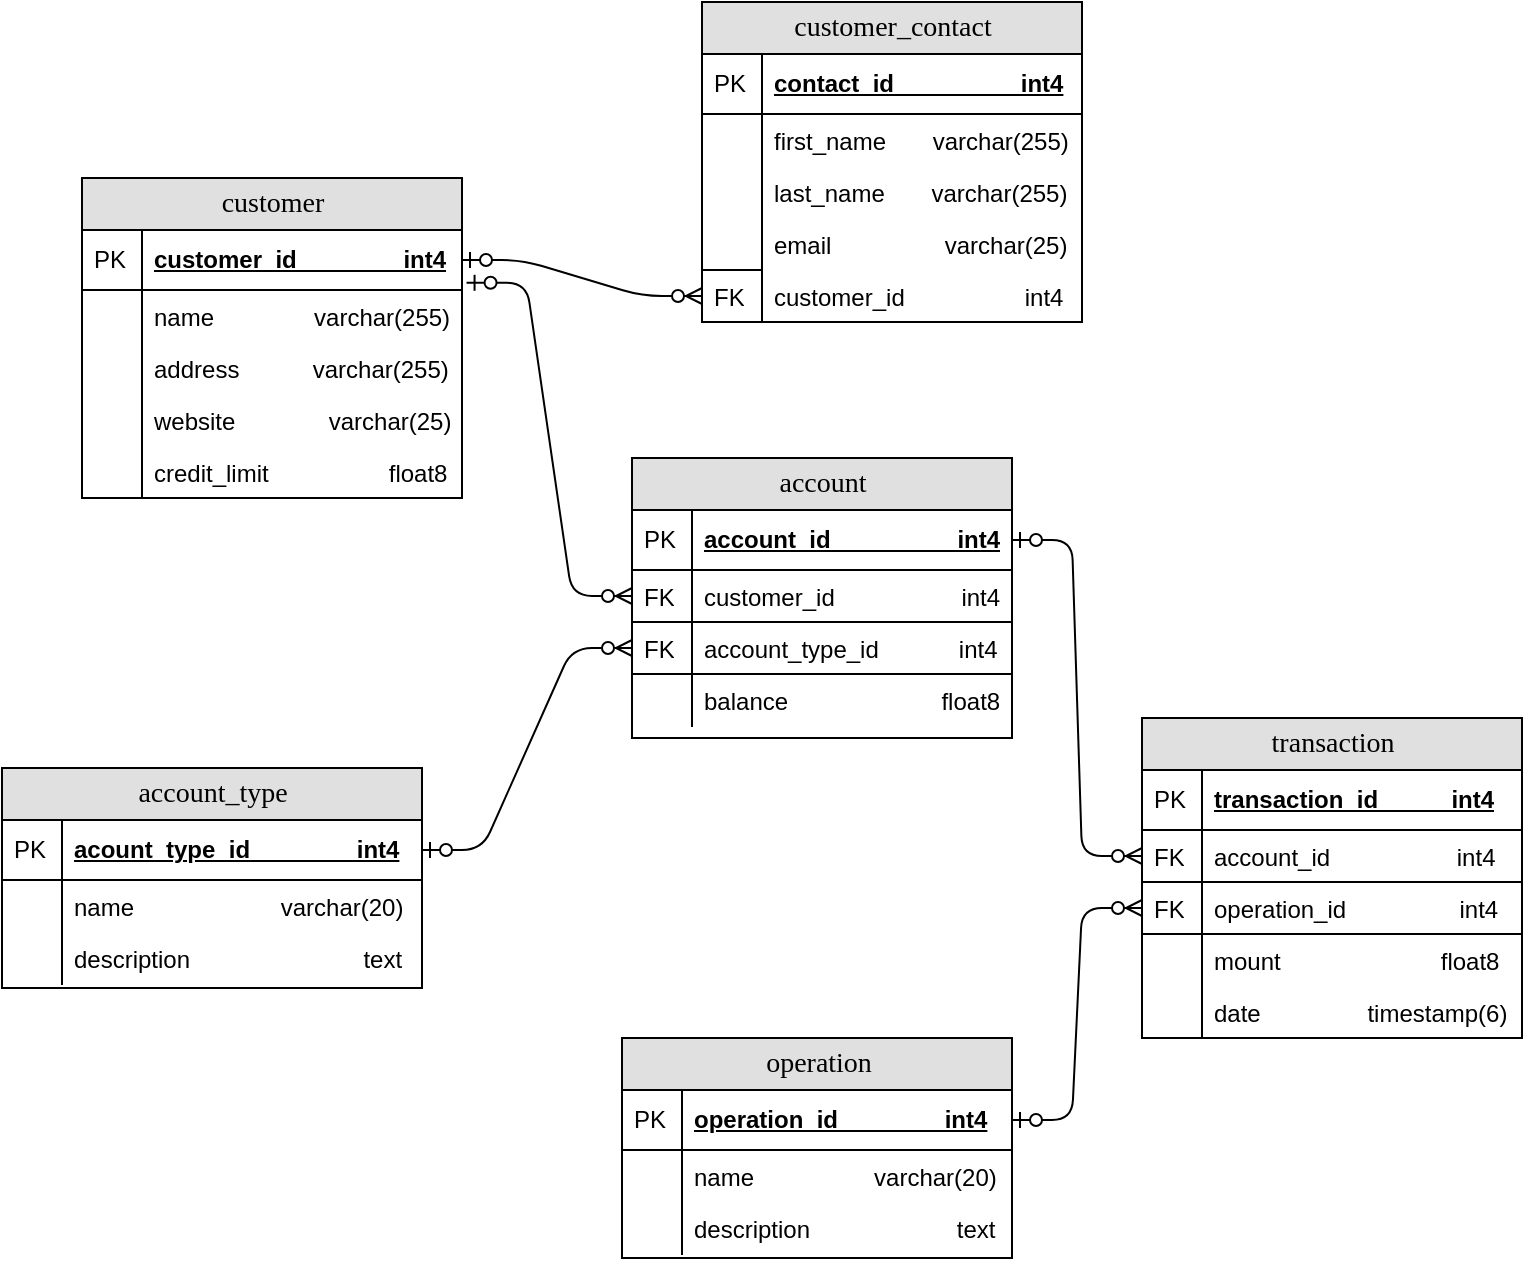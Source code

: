 <mxfile version="26.0.4">
  <diagram name="Page-1" id="e56a1550-8fbb-45ad-956c-1786394a9013">
    <mxGraphModel dx="1687" dy="967" grid="1" gridSize="10" guides="1" tooltips="1" connect="1" arrows="1" fold="1" page="1" pageScale="1" pageWidth="1100" pageHeight="850" background="none" math="0" shadow="0">
      <root>
        <mxCell id="0" />
        <mxCell id="1" parent="0" />
        <mxCell id="hc0rNbcswmtuR5KJTO1--63" value="customer_contact" style="swimlane;html=1;fontStyle=0;childLayout=stackLayout;horizontal=1;startSize=26;fillColor=#e0e0e0;horizontalStack=0;resizeParent=1;resizeLast=0;collapsible=1;marginBottom=0;swimlaneFillColor=#ffffff;align=center;rounded=0;shadow=0;comic=0;labelBackgroundColor=none;strokeWidth=1;fontFamily=Verdana;fontSize=14;swimlaneLine=1;" vertex="1" parent="1">
          <mxGeometry x="430" y="425" width="190" height="160" as="geometry">
            <mxRectangle x="530" y="690" width="170" height="30" as="alternateBounds" />
          </mxGeometry>
        </mxCell>
        <mxCell id="hc0rNbcswmtuR5KJTO1--64" value="&lt;div align=&quot;left&quot;&gt;contact_id&amp;nbsp;&amp;nbsp;&amp;nbsp;&amp;nbsp;&amp;nbsp;&amp;nbsp;&amp;nbsp;&amp;nbsp;&amp;nbsp;&amp;nbsp;&amp;nbsp;&amp;nbsp;&amp;nbsp;&amp;nbsp;&amp;nbsp;&amp;nbsp;&amp;nbsp;&amp;nbsp; int4&lt;/div&gt;" style="shape=partialRectangle;top=0;left=0;right=0;bottom=1;html=1;align=left;verticalAlign=middle;fillColor=none;spacingLeft=34;spacingRight=4;whiteSpace=wrap;overflow=hidden;rotatable=0;points=[[0,0.5],[1,0.5]];portConstraint=eastwest;dropTarget=0;fontStyle=5;connectable=1;" vertex="1" parent="hc0rNbcswmtuR5KJTO1--63">
          <mxGeometry y="26" width="190" height="30" as="geometry" />
        </mxCell>
        <mxCell id="hc0rNbcswmtuR5KJTO1--65" value="PK" style="shape=partialRectangle;top=0;left=0;bottom=0;html=1;fillColor=none;align=left;verticalAlign=middle;spacingLeft=4;spacingRight=4;whiteSpace=wrap;overflow=hidden;rotatable=0;points=[];portConstraint=eastwest;part=1;" vertex="1" connectable="0" parent="hc0rNbcswmtuR5KJTO1--64">
          <mxGeometry width="30" height="30" as="geometry" />
        </mxCell>
        <mxCell id="hc0rNbcswmtuR5KJTO1--66" value="first_name&amp;nbsp;&amp;nbsp;&amp;nbsp;&amp;nbsp;&amp;nbsp;&amp;nbsp; varchar(255) &amp;nbsp;&amp;nbsp;&amp;nbsp;&amp;nbsp;&amp;nbsp; " style="shape=partialRectangle;top=0;left=0;right=0;bottom=0;html=1;align=left;verticalAlign=top;fillColor=none;spacingLeft=34;spacingRight=4;whiteSpace=wrap;overflow=hidden;rotatable=0;points=[[0,0.5],[1,0.5]];portConstraint=eastwest;dropTarget=0;" vertex="1" parent="hc0rNbcswmtuR5KJTO1--63">
          <mxGeometry y="56" width="190" height="26" as="geometry" />
        </mxCell>
        <mxCell id="hc0rNbcswmtuR5KJTO1--67" value="" style="shape=partialRectangle;top=0;left=0;bottom=0;html=1;fillColor=none;align=left;verticalAlign=top;spacingLeft=4;spacingRight=4;whiteSpace=wrap;overflow=hidden;rotatable=0;points=[];portConstraint=eastwest;part=1;" vertex="1" connectable="0" parent="hc0rNbcswmtuR5KJTO1--66">
          <mxGeometry width="30" height="26" as="geometry" />
        </mxCell>
        <mxCell id="hc0rNbcswmtuR5KJTO1--68" value="last_name&amp;nbsp;&amp;nbsp;&amp;nbsp;&amp;nbsp;&amp;nbsp;&amp;nbsp; varchar(255)" style="shape=partialRectangle;top=0;left=0;right=0;bottom=0;html=1;align=left;verticalAlign=top;fillColor=none;spacingLeft=34;spacingRight=4;whiteSpace=wrap;overflow=hidden;rotatable=0;points=[[0,0.5],[1,0.5]];portConstraint=eastwest;dropTarget=0;" vertex="1" parent="hc0rNbcswmtuR5KJTO1--63">
          <mxGeometry y="82" width="190" height="26" as="geometry" />
        </mxCell>
        <mxCell id="hc0rNbcswmtuR5KJTO1--69" value="" style="shape=partialRectangle;top=0;left=0;bottom=0;html=1;fillColor=none;align=left;verticalAlign=top;spacingLeft=4;spacingRight=4;whiteSpace=wrap;overflow=hidden;rotatable=0;points=[];portConstraint=eastwest;part=1;" vertex="1" connectable="0" parent="hc0rNbcswmtuR5KJTO1--68">
          <mxGeometry width="30" height="26" as="geometry" />
        </mxCell>
        <mxCell id="hc0rNbcswmtuR5KJTO1--70" value="email&amp;nbsp;&amp;nbsp;&amp;nbsp;&amp;nbsp;&amp;nbsp;&amp;nbsp;&amp;nbsp;&amp;nbsp;&amp;nbsp;&amp;nbsp;&amp;nbsp;&amp;nbsp;&amp;nbsp;&amp;nbsp;&amp;nbsp;&amp;nbsp; varchar(25)" style="shape=partialRectangle;top=0;left=0;right=0;bottom=0;html=1;align=left;verticalAlign=top;fillColor=none;spacingLeft=34;spacingRight=4;whiteSpace=wrap;overflow=hidden;rotatable=0;points=[[0,0.5],[1,0.5]];portConstraint=eastwest;dropTarget=0;" vertex="1" parent="hc0rNbcswmtuR5KJTO1--63">
          <mxGeometry y="108" width="190" height="26" as="geometry" />
        </mxCell>
        <mxCell id="hc0rNbcswmtuR5KJTO1--71" value="" style="shape=partialRectangle;top=0;left=0;bottom=0;html=1;fillColor=none;align=left;verticalAlign=top;spacingLeft=4;spacingRight=4;whiteSpace=wrap;overflow=hidden;rotatable=0;points=[];portConstraint=eastwest;part=1;" vertex="1" connectable="0" parent="hc0rNbcswmtuR5KJTO1--70">
          <mxGeometry width="30" height="26" as="geometry" />
        </mxCell>
        <mxCell id="hc0rNbcswmtuR5KJTO1--72" value="customer_id&amp;nbsp;&amp;nbsp;&amp;nbsp;&amp;nbsp;&amp;nbsp;&amp;nbsp;&amp;nbsp;&amp;nbsp;&amp;nbsp;&amp;nbsp;&amp;nbsp;&amp;nbsp;&amp;nbsp;&amp;nbsp;&amp;nbsp;&amp;nbsp;&amp;nbsp; int4 &amp;nbsp;&amp;nbsp;&amp;nbsp;&amp;nbsp;&amp;nbsp;&amp;nbsp;&amp;nbsp;&amp;nbsp;&amp;nbsp;&amp;nbsp;&amp;nbsp;&amp;nbsp; " style="shape=partialRectangle;top=0;left=0;right=0;bottom=0;html=1;align=left;verticalAlign=top;fillColor=none;spacingLeft=34;spacingRight=4;whiteSpace=wrap;overflow=hidden;rotatable=0;points=[[0,0.5],[1,0.5]];portConstraint=eastwest;dropTarget=0;" vertex="1" parent="hc0rNbcswmtuR5KJTO1--63">
          <mxGeometry y="134" width="190" height="26" as="geometry" />
        </mxCell>
        <mxCell id="hc0rNbcswmtuR5KJTO1--73" value="FK" style="shape=partialRectangle;top=1;left=0;bottom=0;html=1;fillColor=none;align=left;verticalAlign=top;spacingLeft=4;spacingRight=4;whiteSpace=wrap;overflow=hidden;rotatable=0;points=[];portConstraint=eastwest;part=1;" vertex="1" connectable="0" parent="hc0rNbcswmtuR5KJTO1--72">
          <mxGeometry width="30" height="26" as="geometry" />
        </mxCell>
        <mxCell id="hc0rNbcswmtuR5KJTO1--76" value="customer" style="swimlane;html=1;fontStyle=0;childLayout=stackLayout;horizontal=1;startSize=26;fillColor=#e0e0e0;horizontalStack=0;resizeParent=1;resizeLast=0;collapsible=1;marginBottom=0;swimlaneFillColor=#ffffff;align=center;rounded=0;shadow=0;comic=0;labelBackgroundColor=none;strokeWidth=1;fontFamily=Verdana;fontSize=14;swimlaneLine=1;" vertex="1" parent="1">
          <mxGeometry x="120" y="513" width="190" height="160" as="geometry">
            <mxRectangle x="530" y="690" width="170" height="30" as="alternateBounds" />
          </mxGeometry>
        </mxCell>
        <mxCell id="hc0rNbcswmtuR5KJTO1--77" value="&lt;div align=&quot;left&quot;&gt;customer_id&amp;nbsp;&amp;nbsp;&amp;nbsp;&amp;nbsp;&amp;nbsp;&amp;nbsp;&amp;nbsp;&amp;nbsp;&amp;nbsp;&amp;nbsp;&amp;nbsp;&amp;nbsp;&amp;nbsp;&amp;nbsp;&amp;nbsp; int4&lt;/div&gt;" style="shape=partialRectangle;top=0;left=0;right=0;bottom=1;html=1;align=left;verticalAlign=middle;fillColor=none;spacingLeft=34;spacingRight=4;whiteSpace=wrap;overflow=hidden;rotatable=0;points=[[0,0.5],[1,0.5]];portConstraint=eastwest;dropTarget=0;fontStyle=5;connectable=1;" vertex="1" parent="hc0rNbcswmtuR5KJTO1--76">
          <mxGeometry y="26" width="190" height="30" as="geometry" />
        </mxCell>
        <mxCell id="hc0rNbcswmtuR5KJTO1--78" value="PK" style="shape=partialRectangle;top=0;left=0;bottom=0;html=1;fillColor=none;align=left;verticalAlign=middle;spacingLeft=4;spacingRight=4;whiteSpace=wrap;overflow=hidden;rotatable=0;points=[];portConstraint=eastwest;part=1;" vertex="1" connectable="0" parent="hc0rNbcswmtuR5KJTO1--77">
          <mxGeometry width="30" height="30" as="geometry" />
        </mxCell>
        <mxCell id="hc0rNbcswmtuR5KJTO1--79" value="name&amp;nbsp;&amp;nbsp;&amp;nbsp;&amp;nbsp;&amp;nbsp;&amp;nbsp;&amp;nbsp;&amp;nbsp;&amp;nbsp;&amp;nbsp;&amp;nbsp;&amp;nbsp;&amp;nbsp;&amp;nbsp; varchar(255) &amp;nbsp;&amp;nbsp;&amp;nbsp;&amp;nbsp;&amp;nbsp; " style="shape=partialRectangle;top=0;left=0;right=0;bottom=0;html=1;align=left;verticalAlign=top;fillColor=none;spacingLeft=34;spacingRight=4;whiteSpace=wrap;overflow=hidden;rotatable=0;points=[[0,0.5],[1,0.5]];portConstraint=eastwest;dropTarget=0;" vertex="1" parent="hc0rNbcswmtuR5KJTO1--76">
          <mxGeometry y="56" width="190" height="26" as="geometry" />
        </mxCell>
        <mxCell id="hc0rNbcswmtuR5KJTO1--80" value="" style="shape=partialRectangle;top=0;left=0;bottom=0;html=1;fillColor=none;align=left;verticalAlign=top;spacingLeft=4;spacingRight=4;whiteSpace=wrap;overflow=hidden;rotatable=0;points=[];portConstraint=eastwest;part=1;" vertex="1" connectable="0" parent="hc0rNbcswmtuR5KJTO1--79">
          <mxGeometry width="30" height="26" as="geometry" />
        </mxCell>
        <mxCell id="hc0rNbcswmtuR5KJTO1--81" value="address &amp;nbsp;&amp;nbsp;&amp;nbsp;&amp;nbsp;&amp;nbsp;&amp;nbsp;&amp;nbsp;&amp;nbsp;&amp;nbsp; varchar(255) " style="shape=partialRectangle;top=0;left=0;right=0;bottom=0;html=1;align=left;verticalAlign=top;fillColor=none;spacingLeft=34;spacingRight=4;whiteSpace=wrap;overflow=hidden;rotatable=0;points=[[0,0.5],[1,0.5]];portConstraint=eastwest;dropTarget=0;" vertex="1" parent="hc0rNbcswmtuR5KJTO1--76">
          <mxGeometry y="82" width="190" height="26" as="geometry" />
        </mxCell>
        <mxCell id="hc0rNbcswmtuR5KJTO1--82" value="" style="shape=partialRectangle;top=0;left=0;bottom=0;html=1;fillColor=none;align=left;verticalAlign=top;spacingLeft=4;spacingRight=4;whiteSpace=wrap;overflow=hidden;rotatable=0;points=[];portConstraint=eastwest;part=1;" vertex="1" connectable="0" parent="hc0rNbcswmtuR5KJTO1--81">
          <mxGeometry width="30" height="26" as="geometry" />
        </mxCell>
        <mxCell id="hc0rNbcswmtuR5KJTO1--83" value="website&amp;nbsp;&amp;nbsp;&amp;nbsp;&amp;nbsp;&amp;nbsp;&amp;nbsp;&amp;nbsp;&amp;nbsp;&amp;nbsp;&amp;nbsp;&amp;nbsp;&amp;nbsp;&amp;nbsp; varchar(25)" style="shape=partialRectangle;top=0;left=0;right=0;bottom=0;html=1;align=left;verticalAlign=top;fillColor=none;spacingLeft=34;spacingRight=4;whiteSpace=wrap;overflow=hidden;rotatable=0;points=[[0,0.5],[1,0.5]];portConstraint=eastwest;dropTarget=0;" vertex="1" parent="hc0rNbcswmtuR5KJTO1--76">
          <mxGeometry y="108" width="190" height="26" as="geometry" />
        </mxCell>
        <mxCell id="hc0rNbcswmtuR5KJTO1--84" value="" style="shape=partialRectangle;top=0;left=0;bottom=0;html=1;fillColor=none;align=left;verticalAlign=top;spacingLeft=4;spacingRight=4;whiteSpace=wrap;overflow=hidden;rotatable=0;points=[];portConstraint=eastwest;part=1;" vertex="1" connectable="0" parent="hc0rNbcswmtuR5KJTO1--83">
          <mxGeometry width="30" height="26" as="geometry" />
        </mxCell>
        <mxCell id="hc0rNbcswmtuR5KJTO1--85" value="credit_limit&amp;nbsp;&amp;nbsp;&amp;nbsp;&amp;nbsp;&amp;nbsp;&amp;nbsp;&amp;nbsp;&amp;nbsp;&amp;nbsp;&amp;nbsp;&amp;nbsp;&amp;nbsp;&amp;nbsp;&amp;nbsp; &amp;nbsp;&amp;nbsp; float8 &amp;nbsp;&amp;nbsp;&amp;nbsp;&amp;nbsp;&amp;nbsp;&amp;nbsp;&amp;nbsp;&amp;nbsp;&amp;nbsp;&amp;nbsp;&amp;nbsp;&amp;nbsp; " style="shape=partialRectangle;top=0;left=0;right=0;bottom=0;html=1;align=left;verticalAlign=top;fillColor=none;spacingLeft=34;spacingRight=4;whiteSpace=wrap;overflow=hidden;rotatable=0;points=[[0,0.5],[1,0.5]];portConstraint=eastwest;dropTarget=0;" vertex="1" parent="hc0rNbcswmtuR5KJTO1--76">
          <mxGeometry y="134" width="190" height="26" as="geometry" />
        </mxCell>
        <mxCell id="hc0rNbcswmtuR5KJTO1--86" value="" style="shape=partialRectangle;top=0;left=0;bottom=0;html=1;fillColor=none;align=left;verticalAlign=top;spacingLeft=4;spacingRight=4;whiteSpace=wrap;overflow=hidden;rotatable=0;points=[];portConstraint=eastwest;part=1;" vertex="1" connectable="0" parent="hc0rNbcswmtuR5KJTO1--85">
          <mxGeometry width="30" height="26" as="geometry" />
        </mxCell>
        <mxCell id="hc0rNbcswmtuR5KJTO1--87" value="account" style="swimlane;html=1;fontStyle=0;childLayout=stackLayout;horizontal=1;startSize=26;fillColor=#e0e0e0;horizontalStack=0;resizeParent=1;resizeLast=0;collapsible=1;marginBottom=0;swimlaneFillColor=#ffffff;align=center;rounded=0;shadow=0;comic=0;labelBackgroundColor=none;strokeWidth=1;fontFamily=Verdana;fontSize=14;swimlaneLine=1;" vertex="1" parent="1">
          <mxGeometry x="395" y="653" width="190" height="140" as="geometry">
            <mxRectangle x="530" y="690" width="170" height="30" as="alternateBounds" />
          </mxGeometry>
        </mxCell>
        <mxCell id="hc0rNbcswmtuR5KJTO1--88" value="&lt;div align=&quot;left&quot;&gt;account_id&amp;nbsp;&amp;nbsp;&amp;nbsp;&amp;nbsp;&amp;nbsp;&amp;nbsp;&amp;nbsp;&amp;nbsp;&amp;nbsp;&amp;nbsp;&amp;nbsp;&amp;nbsp;&amp;nbsp;&amp;nbsp;&amp;nbsp;&amp;nbsp;&amp;nbsp;&amp;nbsp; int4&lt;/div&gt;" style="shape=partialRectangle;top=0;left=0;right=0;bottom=1;html=1;align=left;verticalAlign=middle;fillColor=none;spacingLeft=34;spacingRight=4;whiteSpace=wrap;overflow=hidden;rotatable=0;points=[[0,0.5],[1,0.5]];portConstraint=eastwest;dropTarget=0;fontStyle=5;connectable=1;" vertex="1" parent="hc0rNbcswmtuR5KJTO1--87">
          <mxGeometry y="26" width="190" height="30" as="geometry" />
        </mxCell>
        <mxCell id="hc0rNbcswmtuR5KJTO1--89" value="PK" style="shape=partialRectangle;top=0;left=0;bottom=0;html=1;fillColor=none;align=left;verticalAlign=middle;spacingLeft=4;spacingRight=4;whiteSpace=wrap;overflow=hidden;rotatable=0;points=[];portConstraint=eastwest;part=1;" vertex="1" connectable="0" parent="hc0rNbcswmtuR5KJTO1--88">
          <mxGeometry width="30" height="30" as="geometry" />
        </mxCell>
        <mxCell id="hc0rNbcswmtuR5KJTO1--90" value="customer_id&amp;nbsp; &amp;nbsp;&amp;nbsp;&amp;nbsp;&amp;nbsp;&amp;nbsp;&amp;nbsp;&amp;nbsp;&amp;nbsp;&amp;nbsp;&amp;nbsp;&amp;nbsp;&amp;nbsp;&amp;nbsp;&amp;nbsp;&amp;nbsp;&amp;nbsp; int4 &amp;nbsp;&amp;nbsp;&amp;nbsp;&amp;nbsp;&amp;nbsp; " style="shape=partialRectangle;top=0;left=0;right=0;bottom=1;html=1;align=left;verticalAlign=top;fillColor=none;spacingLeft=34;spacingRight=4;whiteSpace=wrap;overflow=hidden;rotatable=0;points=[[0,0.5],[1,0.5]];portConstraint=eastwest;dropTarget=0;" vertex="1" parent="hc0rNbcswmtuR5KJTO1--87">
          <mxGeometry y="56" width="190" height="26" as="geometry" />
        </mxCell>
        <mxCell id="hc0rNbcswmtuR5KJTO1--91" value="FK" style="shape=partialRectangle;top=0;left=0;bottom=0;html=1;fillColor=none;align=left;verticalAlign=top;spacingLeft=4;spacingRight=4;whiteSpace=wrap;overflow=hidden;rotatable=0;points=[];portConstraint=eastwest;part=1;" vertex="1" connectable="0" parent="hc0rNbcswmtuR5KJTO1--90">
          <mxGeometry width="30" height="26" as="geometry" />
        </mxCell>
        <mxCell id="hc0rNbcswmtuR5KJTO1--92" value="account_type_id&amp;nbsp;&amp;nbsp;&amp;nbsp;&amp;nbsp;&amp;nbsp;&amp;nbsp;&amp;nbsp;&amp;nbsp;&amp;nbsp;&amp;nbsp;&amp;nbsp; int4 " style="shape=partialRectangle;top=0;left=0;right=0;bottom=1;html=1;align=left;verticalAlign=top;fillColor=none;spacingLeft=34;spacingRight=4;whiteSpace=wrap;overflow=hidden;rotatable=0;points=[[0,0.5],[1,0.5]];portConstraint=eastwest;dropTarget=0;" vertex="1" parent="hc0rNbcswmtuR5KJTO1--87">
          <mxGeometry y="82" width="190" height="26" as="geometry" />
        </mxCell>
        <mxCell id="hc0rNbcswmtuR5KJTO1--93" value="FK" style="shape=partialRectangle;top=0;left=0;bottom=0;html=1;fillColor=none;align=left;verticalAlign=top;spacingLeft=4;spacingRight=4;whiteSpace=wrap;overflow=hidden;rotatable=0;points=[];portConstraint=eastwest;part=1;" vertex="1" connectable="0" parent="hc0rNbcswmtuR5KJTO1--92">
          <mxGeometry width="30" height="26" as="geometry" />
        </mxCell>
        <mxCell id="hc0rNbcswmtuR5KJTO1--94" value="balance &amp;nbsp;&amp;nbsp;&amp;nbsp;&amp;nbsp;&amp;nbsp;&amp;nbsp;&amp;nbsp;&amp;nbsp;&amp;nbsp;&amp;nbsp;&amp;nbsp;&amp;nbsp;&amp;nbsp;&amp;nbsp;&amp;nbsp;&amp;nbsp;&amp;nbsp;&amp;nbsp;&amp;nbsp;&amp;nbsp;&amp;nbsp; float8" style="shape=partialRectangle;top=0;left=0;right=0;bottom=0;html=1;align=left;verticalAlign=top;fillColor=none;spacingLeft=34;spacingRight=4;whiteSpace=wrap;overflow=hidden;rotatable=0;points=[[0,0.5],[1,0.5]];portConstraint=eastwest;dropTarget=0;" vertex="1" parent="hc0rNbcswmtuR5KJTO1--87">
          <mxGeometry y="108" width="190" height="26" as="geometry" />
        </mxCell>
        <mxCell id="hc0rNbcswmtuR5KJTO1--95" value="" style="shape=partialRectangle;top=0;left=0;bottom=0;html=1;fillColor=none;align=left;verticalAlign=top;spacingLeft=4;spacingRight=4;whiteSpace=wrap;overflow=hidden;rotatable=0;points=[];portConstraint=eastwest;part=1;" vertex="1" connectable="0" parent="hc0rNbcswmtuR5KJTO1--94">
          <mxGeometry width="30" height="26" as="geometry" />
        </mxCell>
        <mxCell id="hc0rNbcswmtuR5KJTO1--98" value="transaction" style="swimlane;html=1;fontStyle=0;childLayout=stackLayout;horizontal=1;startSize=26;fillColor=#e0e0e0;horizontalStack=0;resizeParent=1;resizeLast=0;collapsible=1;marginBottom=0;swimlaneFillColor=#ffffff;align=center;rounded=0;shadow=0;comic=0;labelBackgroundColor=none;strokeWidth=1;fontFamily=Verdana;fontSize=14;swimlaneLine=1;" vertex="1" parent="1">
          <mxGeometry x="650" y="783" width="190" height="160" as="geometry">
            <mxRectangle x="530" y="690" width="170" height="30" as="alternateBounds" />
          </mxGeometry>
        </mxCell>
        <mxCell id="hc0rNbcswmtuR5KJTO1--99" value="&lt;div align=&quot;left&quot;&gt;transaction_id&amp;nbsp;&amp;nbsp;&amp;nbsp;&amp;nbsp;&amp;nbsp;&amp;nbsp;&amp;nbsp;&amp;nbsp;&amp;nbsp;&amp;nbsp; int4&lt;/div&gt;" style="shape=partialRectangle;top=0;left=0;right=0;bottom=1;html=1;align=left;verticalAlign=middle;fillColor=none;spacingLeft=34;spacingRight=4;whiteSpace=wrap;overflow=hidden;rotatable=0;points=[[0,0.5],[1,0.5]];portConstraint=eastwest;dropTarget=0;fontStyle=5;connectable=1;" vertex="1" parent="hc0rNbcswmtuR5KJTO1--98">
          <mxGeometry y="26" width="190" height="30" as="geometry" />
        </mxCell>
        <mxCell id="hc0rNbcswmtuR5KJTO1--100" value="PK" style="shape=partialRectangle;top=0;left=0;bottom=0;html=1;fillColor=none;align=left;verticalAlign=middle;spacingLeft=4;spacingRight=4;whiteSpace=wrap;overflow=hidden;rotatable=0;points=[];portConstraint=eastwest;part=1;" vertex="1" connectable="0" parent="hc0rNbcswmtuR5KJTO1--99">
          <mxGeometry width="30" height="30" as="geometry" />
        </mxCell>
        <mxCell id="hc0rNbcswmtuR5KJTO1--101" value="account_id&amp;nbsp; &amp;nbsp;&amp;nbsp;&amp;nbsp;&amp;nbsp;&amp;nbsp;&amp;nbsp;&amp;nbsp;&amp;nbsp;&amp;nbsp;&amp;nbsp;&amp;nbsp;&amp;nbsp;&amp;nbsp;&amp;nbsp;&amp;nbsp;&amp;nbsp; int4 &amp;nbsp;&amp;nbsp;&amp;nbsp;&amp;nbsp;&amp;nbsp; " style="shape=partialRectangle;top=0;left=0;right=0;bottom=0;html=1;align=left;verticalAlign=top;fillColor=none;spacingLeft=34;spacingRight=4;whiteSpace=wrap;overflow=hidden;rotatable=0;points=[[0,0.5],[1,0.5]];portConstraint=eastwest;dropTarget=0;" vertex="1" parent="hc0rNbcswmtuR5KJTO1--98">
          <mxGeometry y="56" width="190" height="26" as="geometry" />
        </mxCell>
        <mxCell id="hc0rNbcswmtuR5KJTO1--102" value="FK" style="shape=partialRectangle;top=0;left=0;bottom=0;html=1;fillColor=none;align=left;verticalAlign=top;spacingLeft=4;spacingRight=4;whiteSpace=wrap;overflow=hidden;rotatable=0;points=[];portConstraint=eastwest;part=1;" vertex="1" connectable="0" parent="hc0rNbcswmtuR5KJTO1--101">
          <mxGeometry width="30" height="26" as="geometry" />
        </mxCell>
        <mxCell id="hc0rNbcswmtuR5KJTO1--103" value="operation_id &amp;nbsp;&amp;nbsp;&amp;nbsp;&amp;nbsp;&amp;nbsp;&amp;nbsp;&amp;nbsp;&amp;nbsp;&amp;nbsp;&amp;nbsp;&amp;nbsp;&amp;nbsp;&amp;nbsp;&amp;nbsp;&amp;nbsp; int4 " style="shape=partialRectangle;top=1;left=0;right=0;bottom=1;html=1;align=left;verticalAlign=top;fillColor=none;spacingLeft=34;spacingRight=4;whiteSpace=wrap;overflow=hidden;rotatable=0;points=[[0,0.5],[1,0.5]];portConstraint=eastwest;dropTarget=0;" vertex="1" parent="hc0rNbcswmtuR5KJTO1--98">
          <mxGeometry y="82" width="190" height="26" as="geometry" />
        </mxCell>
        <mxCell id="hc0rNbcswmtuR5KJTO1--104" value="FK" style="shape=partialRectangle;top=0;left=0;bottom=0;html=1;fillColor=none;align=left;verticalAlign=top;spacingLeft=4;spacingRight=4;whiteSpace=wrap;overflow=hidden;rotatable=0;points=[];portConstraint=eastwest;part=1;" vertex="1" connectable="0" parent="hc0rNbcswmtuR5KJTO1--103">
          <mxGeometry width="30" height="26" as="geometry" />
        </mxCell>
        <mxCell id="hc0rNbcswmtuR5KJTO1--105" value="mount &amp;nbsp;&amp;nbsp;&amp;nbsp;&amp;nbsp;&amp;nbsp;&amp;nbsp;&amp;nbsp;&amp;nbsp;&amp;nbsp;&amp;nbsp;&amp;nbsp;&amp;nbsp;&amp;nbsp;&amp;nbsp;&amp;nbsp;&amp;nbsp;&amp;nbsp;&amp;nbsp;&amp;nbsp;&amp;nbsp;&amp;nbsp;&amp;nbsp; float8" style="shape=partialRectangle;top=0;left=0;right=0;bottom=0;html=1;align=left;verticalAlign=top;fillColor=none;spacingLeft=34;spacingRight=4;whiteSpace=wrap;overflow=hidden;rotatable=0;points=[[0,0.5],[1,0.5]];portConstraint=eastwest;dropTarget=0;" vertex="1" parent="hc0rNbcswmtuR5KJTO1--98">
          <mxGeometry y="108" width="190" height="26" as="geometry" />
        </mxCell>
        <mxCell id="hc0rNbcswmtuR5KJTO1--106" value="" style="shape=partialRectangle;top=0;left=0;bottom=0;html=1;fillColor=none;align=left;verticalAlign=top;spacingLeft=4;spacingRight=4;whiteSpace=wrap;overflow=hidden;rotatable=0;points=[];portConstraint=eastwest;part=1;" vertex="1" connectable="0" parent="hc0rNbcswmtuR5KJTO1--105">
          <mxGeometry width="30" height="26" as="geometry" />
        </mxCell>
        <mxCell id="hc0rNbcswmtuR5KJTO1--108" value="date &amp;nbsp;&amp;nbsp;&amp;nbsp;&amp;nbsp;&amp;nbsp;&amp;nbsp;&amp;nbsp;&amp;nbsp;&amp;nbsp;&amp;nbsp;&amp;nbsp;&amp;nbsp;&amp;nbsp;&amp;nbsp; timestamp(6)" style="shape=partialRectangle;top=0;left=0;right=0;bottom=0;html=1;align=left;verticalAlign=top;fillColor=none;spacingLeft=34;spacingRight=4;whiteSpace=wrap;overflow=hidden;rotatable=0;points=[[0,0.5],[1,0.5]];portConstraint=eastwest;dropTarget=0;" vertex="1" parent="hc0rNbcswmtuR5KJTO1--98">
          <mxGeometry y="134" width="190" height="26" as="geometry" />
        </mxCell>
        <mxCell id="hc0rNbcswmtuR5KJTO1--109" value="" style="shape=partialRectangle;top=0;left=0;bottom=0;html=1;fillColor=none;align=left;verticalAlign=top;spacingLeft=4;spacingRight=4;whiteSpace=wrap;overflow=hidden;rotatable=0;points=[];portConstraint=eastwest;part=1;" vertex="1" connectable="0" parent="hc0rNbcswmtuR5KJTO1--108">
          <mxGeometry width="30" height="26" as="geometry" />
        </mxCell>
        <mxCell id="hc0rNbcswmtuR5KJTO1--114" value="" style="edgeStyle=entityRelationEdgeStyle;html=1;endArrow=ERzeroToMany;startArrow=ERzeroToOne;labelBackgroundColor=none;fontFamily=Verdana;fontSize=14;entryX=0;entryY=0.5;exitX=1;exitY=0.5;exitDx=0;exitDy=0;entryDx=0;entryDy=0;" edge="1" parent="1" source="hc0rNbcswmtuR5KJTO1--77" target="hc0rNbcswmtuR5KJTO1--72">
          <mxGeometry width="100" height="100" relative="1" as="geometry">
            <mxPoint x="270" y="808" as="sourcePoint" />
            <mxPoint x="420" y="673" as="targetPoint" />
          </mxGeometry>
        </mxCell>
        <mxCell id="hc0rNbcswmtuR5KJTO1--115" value="" style="edgeStyle=entityRelationEdgeStyle;html=1;endArrow=ERzeroToMany;startArrow=ERzeroToOne;labelBackgroundColor=none;fontFamily=Verdana;fontSize=14;entryX=0;entryY=0.5;exitX=1.012;exitY=0.88;exitDx=0;exitDy=0;exitPerimeter=0;entryDx=0;entryDy=0;" edge="1" parent="1" source="hc0rNbcswmtuR5KJTO1--77" target="hc0rNbcswmtuR5KJTO1--90">
          <mxGeometry width="100" height="100" relative="1" as="geometry">
            <mxPoint x="260" y="828" as="sourcePoint" />
            <mxPoint x="410" y="693" as="targetPoint" />
          </mxGeometry>
        </mxCell>
        <mxCell id="hc0rNbcswmtuR5KJTO1--116" value="operation" style="swimlane;html=1;fontStyle=0;childLayout=stackLayout;horizontal=1;startSize=26;fillColor=#e0e0e0;horizontalStack=0;resizeParent=1;resizeLast=0;collapsible=1;marginBottom=0;swimlaneFillColor=#ffffff;align=center;rounded=0;shadow=0;comic=0;labelBackgroundColor=none;strokeWidth=1;fontFamily=Verdana;fontSize=14;swimlaneLine=1;" vertex="1" parent="1">
          <mxGeometry x="390" y="943" width="195" height="110" as="geometry">
            <mxRectangle x="530" y="690" width="170" height="30" as="alternateBounds" />
          </mxGeometry>
        </mxCell>
        <mxCell id="hc0rNbcswmtuR5KJTO1--117" value="&lt;div align=&quot;left&quot;&gt;operation_id&amp;nbsp;&amp;nbsp;&amp;nbsp;&amp;nbsp;&amp;nbsp;&amp;nbsp;&amp;nbsp;&amp;nbsp;&amp;nbsp;&amp;nbsp;&amp;nbsp;&amp;nbsp;&amp;nbsp;&amp;nbsp;&amp;nbsp; int4&lt;/div&gt;" style="shape=partialRectangle;top=0;left=0;right=0;bottom=1;html=1;align=left;verticalAlign=middle;fillColor=none;spacingLeft=34;spacingRight=4;whiteSpace=wrap;overflow=hidden;rotatable=0;points=[[0,0.5],[1,0.5]];portConstraint=eastwest;dropTarget=0;fontStyle=5;connectable=1;" vertex="1" parent="hc0rNbcswmtuR5KJTO1--116">
          <mxGeometry y="26" width="195" height="30" as="geometry" />
        </mxCell>
        <mxCell id="hc0rNbcswmtuR5KJTO1--118" value="PK" style="shape=partialRectangle;top=0;left=0;bottom=0;html=1;fillColor=none;align=left;verticalAlign=middle;spacingLeft=4;spacingRight=4;whiteSpace=wrap;overflow=hidden;rotatable=0;points=[];portConstraint=eastwest;part=1;" vertex="1" connectable="0" parent="hc0rNbcswmtuR5KJTO1--117">
          <mxGeometry width="30" height="30" as="geometry" />
        </mxCell>
        <mxCell id="hc0rNbcswmtuR5KJTO1--119" value="name&amp;nbsp;&amp;nbsp;&amp;nbsp;&amp;nbsp;&amp;nbsp;&amp;nbsp;&amp;nbsp;&amp;nbsp;&amp;nbsp;&amp;nbsp;&amp;nbsp;&amp;nbsp;&amp;nbsp;&amp;nbsp;&amp;nbsp;&amp;nbsp;&amp;nbsp; varchar(20) &amp;nbsp;&amp;nbsp;&amp;nbsp;&amp;nbsp;&amp;nbsp; " style="shape=partialRectangle;top=0;left=0;right=0;bottom=0;html=1;align=left;verticalAlign=top;fillColor=none;spacingLeft=34;spacingRight=4;whiteSpace=wrap;overflow=hidden;rotatable=0;points=[[0,0.5],[1,0.5]];portConstraint=eastwest;dropTarget=0;" vertex="1" parent="hc0rNbcswmtuR5KJTO1--116">
          <mxGeometry y="56" width="195" height="26" as="geometry" />
        </mxCell>
        <mxCell id="hc0rNbcswmtuR5KJTO1--120" value="" style="shape=partialRectangle;top=0;left=0;bottom=0;html=1;fillColor=none;align=left;verticalAlign=top;spacingLeft=4;spacingRight=4;whiteSpace=wrap;overflow=hidden;rotatable=0;points=[];portConstraint=eastwest;part=1;" vertex="1" connectable="0" parent="hc0rNbcswmtuR5KJTO1--119">
          <mxGeometry width="30" height="26" as="geometry" />
        </mxCell>
        <mxCell id="hc0rNbcswmtuR5KJTO1--121" value="description &amp;nbsp;&amp;nbsp;&amp;nbsp;&amp;nbsp;&amp;nbsp;&amp;nbsp;&amp;nbsp;&amp;nbsp;&amp;nbsp;&amp;nbsp;&amp;nbsp;&amp;nbsp;&amp;nbsp;&amp;nbsp;&amp;nbsp;&amp;nbsp;&amp;nbsp;&amp;nbsp;&amp;nbsp;&amp;nbsp; text " style="shape=partialRectangle;top=0;left=0;right=0;bottom=0;html=1;align=left;verticalAlign=top;fillColor=none;spacingLeft=34;spacingRight=4;whiteSpace=wrap;overflow=hidden;rotatable=0;points=[[0,0.5],[1,0.5]];portConstraint=eastwest;dropTarget=0;" vertex="1" parent="hc0rNbcswmtuR5KJTO1--116">
          <mxGeometry y="82" width="195" height="26" as="geometry" />
        </mxCell>
        <mxCell id="hc0rNbcswmtuR5KJTO1--122" value="" style="shape=partialRectangle;top=0;left=0;bottom=0;html=1;fillColor=none;align=left;verticalAlign=top;spacingLeft=4;spacingRight=4;whiteSpace=wrap;overflow=hidden;rotatable=0;points=[];portConstraint=eastwest;part=1;" vertex="1" connectable="0" parent="hc0rNbcswmtuR5KJTO1--121">
          <mxGeometry width="30" height="26" as="geometry" />
        </mxCell>
        <mxCell id="hc0rNbcswmtuR5KJTO1--127" value="" style="edgeStyle=entityRelationEdgeStyle;html=1;endArrow=ERzeroToMany;startArrow=ERzeroToOne;labelBackgroundColor=none;fontFamily=Verdana;fontSize=14;entryX=0;entryY=0.5;exitX=1;exitY=0.5;exitDx=0;exitDy=0;entryDx=0;entryDy=0;" edge="1" parent="1" source="hc0rNbcswmtuR5KJTO1--117" target="hc0rNbcswmtuR5KJTO1--103">
          <mxGeometry width="100" height="100" relative="1" as="geometry">
            <mxPoint x="306" y="773" as="sourcePoint" />
            <mxPoint x="454" y="930" as="targetPoint" />
          </mxGeometry>
        </mxCell>
        <mxCell id="hc0rNbcswmtuR5KJTO1--128" value="" style="edgeStyle=entityRelationEdgeStyle;html=1;endArrow=ERzeroToMany;startArrow=ERzeroToOne;labelBackgroundColor=none;fontFamily=Verdana;fontSize=14;entryX=0;entryY=0.5;exitX=1;exitY=0.5;exitDx=0;exitDy=0;entryDx=0;entryDy=0;" edge="1" parent="1" source="hc0rNbcswmtuR5KJTO1--88" target="hc0rNbcswmtuR5KJTO1--101">
          <mxGeometry width="100" height="100" relative="1" as="geometry">
            <mxPoint x="380" y="949" as="sourcePoint" />
            <mxPoint x="490" y="978" as="targetPoint" />
          </mxGeometry>
        </mxCell>
        <mxCell id="hc0rNbcswmtuR5KJTO1--129" value="account_type" style="swimlane;html=1;fontStyle=0;childLayout=stackLayout;horizontal=1;startSize=26;fillColor=#e0e0e0;horizontalStack=0;resizeParent=1;resizeLast=0;collapsible=1;marginBottom=0;swimlaneFillColor=#ffffff;align=center;rounded=0;shadow=0;comic=0;labelBackgroundColor=none;strokeWidth=1;fontFamily=Verdana;fontSize=14;swimlaneLine=1;" vertex="1" parent="1">
          <mxGeometry x="80" y="808" width="210" height="110" as="geometry">
            <mxRectangle x="530" y="690" width="170" height="30" as="alternateBounds" />
          </mxGeometry>
        </mxCell>
        <mxCell id="hc0rNbcswmtuR5KJTO1--130" value="&lt;div align=&quot;left&quot;&gt;acount_type_id&amp;nbsp;&amp;nbsp;&amp;nbsp;&amp;nbsp;&amp;nbsp;&amp;nbsp;&amp;nbsp;&amp;nbsp;&amp;nbsp;&amp;nbsp;&amp;nbsp;&amp;nbsp;&amp;nbsp;&amp;nbsp;&amp;nbsp; int4&lt;/div&gt;" style="shape=partialRectangle;top=0;left=0;right=0;bottom=1;html=1;align=left;verticalAlign=middle;fillColor=none;spacingLeft=34;spacingRight=4;whiteSpace=wrap;overflow=hidden;rotatable=0;points=[[0,0.5],[1,0.5]];portConstraint=eastwest;dropTarget=0;fontStyle=5;connectable=1;" vertex="1" parent="hc0rNbcswmtuR5KJTO1--129">
          <mxGeometry y="26" width="210" height="30" as="geometry" />
        </mxCell>
        <mxCell id="hc0rNbcswmtuR5KJTO1--131" value="PK" style="shape=partialRectangle;top=0;left=0;bottom=0;html=1;fillColor=none;align=left;verticalAlign=middle;spacingLeft=4;spacingRight=4;whiteSpace=wrap;overflow=hidden;rotatable=0;points=[];portConstraint=eastwest;part=1;" vertex="1" connectable="0" parent="hc0rNbcswmtuR5KJTO1--130">
          <mxGeometry width="30" height="30" as="geometry" />
        </mxCell>
        <mxCell id="hc0rNbcswmtuR5KJTO1--132" value="name&amp;nbsp;&amp;nbsp;&amp;nbsp;&amp;nbsp;&amp;nbsp;&amp;nbsp;&amp;nbsp;&amp;nbsp;&amp;nbsp;&amp;nbsp;&amp;nbsp;&amp;nbsp;&amp;nbsp;&amp;nbsp;&amp;nbsp;&amp;nbsp;&amp;nbsp;&amp;nbsp;&amp;nbsp;&amp;nbsp;&amp;nbsp; varchar(20) &amp;nbsp;&amp;nbsp;&amp;nbsp;&amp;nbsp;&amp;nbsp; " style="shape=partialRectangle;top=0;left=0;right=0;bottom=0;html=1;align=left;verticalAlign=top;fillColor=none;spacingLeft=34;spacingRight=4;whiteSpace=wrap;overflow=hidden;rotatable=0;points=[[0,0.5],[1,0.5]];portConstraint=eastwest;dropTarget=0;" vertex="1" parent="hc0rNbcswmtuR5KJTO1--129">
          <mxGeometry y="56" width="210" height="26" as="geometry" />
        </mxCell>
        <mxCell id="hc0rNbcswmtuR5KJTO1--133" value="" style="shape=partialRectangle;top=0;left=0;bottom=0;html=1;fillColor=none;align=left;verticalAlign=top;spacingLeft=4;spacingRight=4;whiteSpace=wrap;overflow=hidden;rotatable=0;points=[];portConstraint=eastwest;part=1;" vertex="1" connectable="0" parent="hc0rNbcswmtuR5KJTO1--132">
          <mxGeometry width="30" height="26" as="geometry" />
        </mxCell>
        <mxCell id="hc0rNbcswmtuR5KJTO1--134" value="description &amp;nbsp;&amp;nbsp;&amp;nbsp;&amp;nbsp;&amp;nbsp;&amp;nbsp;&amp;nbsp;&amp;nbsp;&amp;nbsp;&amp;nbsp;&amp;nbsp;&amp;nbsp;&amp;nbsp;&amp;nbsp;&amp;nbsp;&amp;nbsp;&amp;nbsp;&amp;nbsp;&amp;nbsp;&amp;nbsp;&amp;nbsp;&amp;nbsp;&amp;nbsp;&amp;nbsp; text " style="shape=partialRectangle;top=0;left=0;right=0;bottom=0;html=1;align=left;verticalAlign=top;fillColor=none;spacingLeft=34;spacingRight=4;whiteSpace=wrap;overflow=hidden;rotatable=0;points=[[0,0.5],[1,0.5]];portConstraint=eastwest;dropTarget=0;" vertex="1" parent="hc0rNbcswmtuR5KJTO1--129">
          <mxGeometry y="82" width="210" height="26" as="geometry" />
        </mxCell>
        <mxCell id="hc0rNbcswmtuR5KJTO1--135" value="" style="shape=partialRectangle;top=0;left=0;bottom=0;html=1;fillColor=none;align=left;verticalAlign=top;spacingLeft=4;spacingRight=4;whiteSpace=wrap;overflow=hidden;rotatable=0;points=[];portConstraint=eastwest;part=1;" vertex="1" connectable="0" parent="hc0rNbcswmtuR5KJTO1--134">
          <mxGeometry width="30" height="26" as="geometry" />
        </mxCell>
        <mxCell id="hc0rNbcswmtuR5KJTO1--136" value="" style="edgeStyle=entityRelationEdgeStyle;html=1;endArrow=ERzeroToMany;startArrow=ERzeroToOne;labelBackgroundColor=none;fontFamily=Verdana;fontSize=14;entryX=0;entryY=0.5;exitX=1;exitY=0.5;exitDx=0;exitDy=0;entryDx=0;entryDy=0;" edge="1" parent="1" source="hc0rNbcswmtuR5KJTO1--130" target="hc0rNbcswmtuR5KJTO1--92">
          <mxGeometry width="100" height="100" relative="1" as="geometry">
            <mxPoint x="595" y="994" as="sourcePoint" />
            <mxPoint x="660" y="888" as="targetPoint" />
          </mxGeometry>
        </mxCell>
      </root>
    </mxGraphModel>
  </diagram>
</mxfile>

